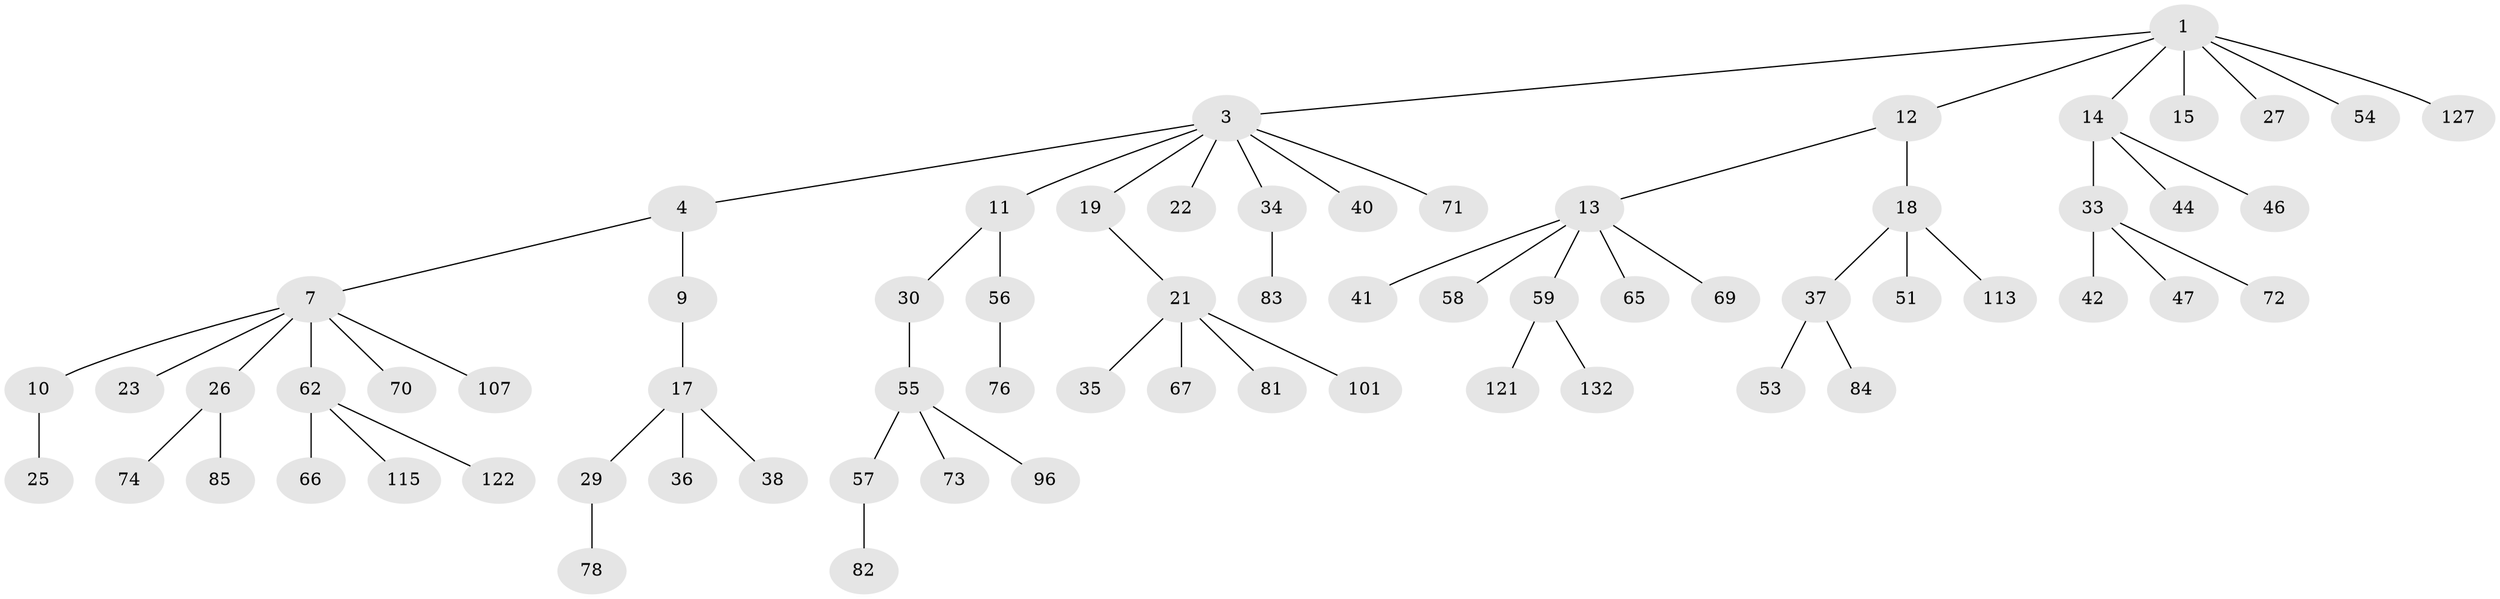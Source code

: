 // original degree distribution, {6: 0.022058823529411766, 3: 0.13970588235294118, 4: 0.08823529411764706, 1: 0.5073529411764706, 2: 0.21323529411764705, 5: 0.029411764705882353}
// Generated by graph-tools (version 1.1) at 2025/15/03/09/25 04:15:34]
// undirected, 68 vertices, 67 edges
graph export_dot {
graph [start="1"]
  node [color=gray90,style=filled];
  1 [super="+2"];
  3 [super="+5"];
  4 [super="+6"];
  7 [super="+8+16"];
  9;
  10 [super="+32"];
  11;
  12;
  13 [super="+28"];
  14;
  15 [super="+110"];
  17 [super="+80+79+24"];
  18 [super="+20"];
  19 [super="+105+39"];
  21 [super="+31"];
  22;
  23 [super="+49"];
  25 [super="+43+77"];
  26;
  27 [super="+109+88"];
  29 [super="+131"];
  30;
  33 [super="+45"];
  34 [super="+106"];
  35;
  36;
  37 [super="+130"];
  38 [super="+133"];
  40;
  41 [super="+98"];
  42;
  44;
  46 [super="+50"];
  47 [super="+116+68"];
  51;
  53 [super="+102"];
  54;
  55;
  56;
  57 [super="+61+89"];
  58;
  59 [super="+92"];
  62 [super="+63+94"];
  65 [super="+86"];
  66 [super="+104"];
  67;
  69;
  70;
  71;
  72 [super="+124"];
  73;
  74;
  76 [super="+135"];
  78;
  81;
  82 [super="+111+136"];
  83;
  84;
  85;
  96;
  101;
  107;
  113;
  115;
  121;
  122;
  127;
  132;
  1 -- 3;
  1 -- 12;
  1 -- 27;
  1 -- 54;
  1 -- 127;
  1 -- 14;
  1 -- 15;
  3 -- 4;
  3 -- 19;
  3 -- 22;
  3 -- 34;
  3 -- 40;
  3 -- 11;
  3 -- 71;
  4 -- 7;
  4 -- 9;
  7 -- 10;
  7 -- 26;
  7 -- 70;
  7 -- 107;
  7 -- 62;
  7 -- 23;
  9 -- 17;
  10 -- 25;
  11 -- 30;
  11 -- 56;
  12 -- 13;
  12 -- 18;
  13 -- 59;
  13 -- 65;
  13 -- 69;
  13 -- 41;
  13 -- 58;
  14 -- 33;
  14 -- 44;
  14 -- 46;
  17 -- 29;
  17 -- 36;
  17 -- 38;
  18 -- 51;
  18 -- 113;
  18 -- 37;
  19 -- 21;
  21 -- 35;
  21 -- 67;
  21 -- 81;
  21 -- 101;
  26 -- 74;
  26 -- 85;
  29 -- 78;
  30 -- 55;
  33 -- 42;
  33 -- 47;
  33 -- 72;
  34 -- 83;
  37 -- 53;
  37 -- 84;
  55 -- 57;
  55 -- 73;
  55 -- 96;
  56 -- 76;
  57 -- 82;
  59 -- 121;
  59 -- 132;
  62 -- 66;
  62 -- 115;
  62 -- 122;
}
